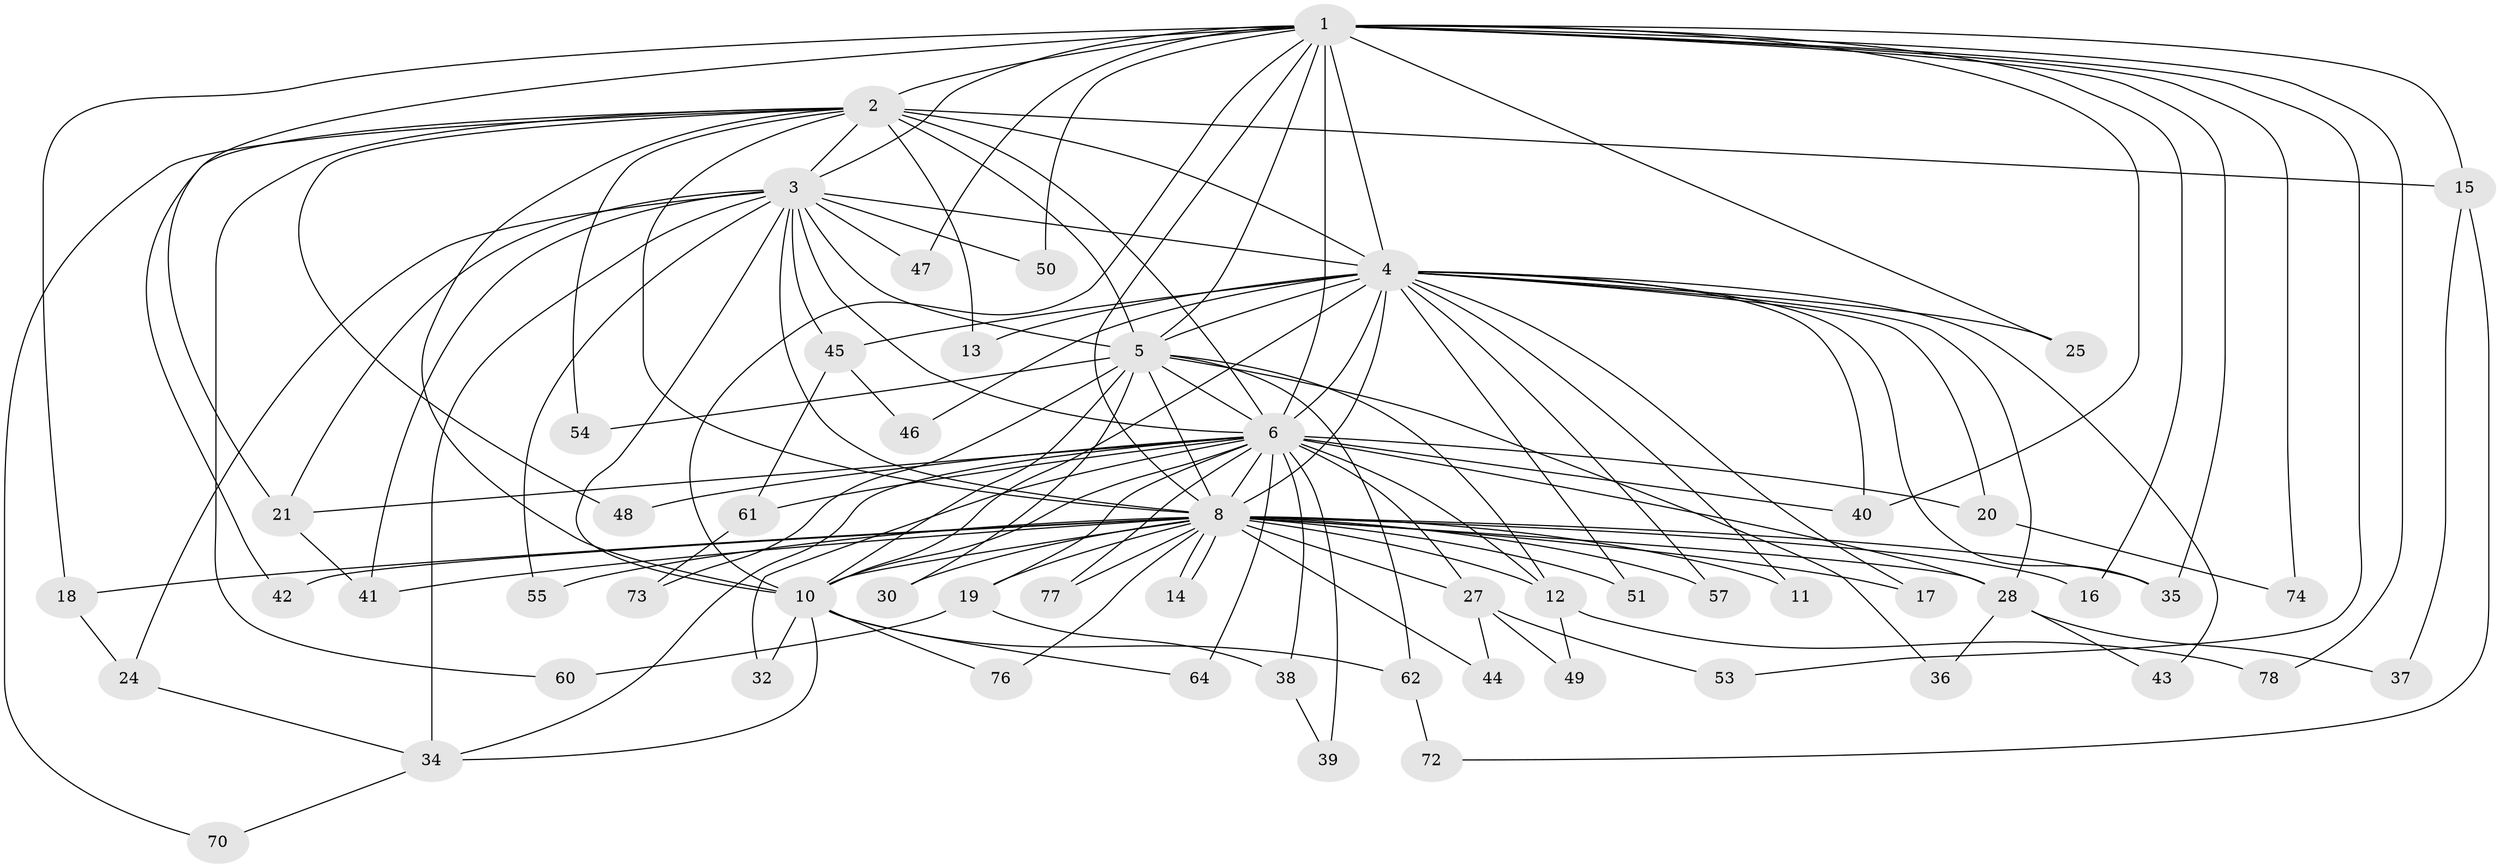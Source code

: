 // original degree distribution, {22: 0.012658227848101266, 15: 0.02531645569620253, 16: 0.02531645569620253, 17: 0.0379746835443038, 19: 0.012658227848101266, 33: 0.012658227848101266, 2: 0.569620253164557, 4: 0.08860759493670886, 5: 0.02531645569620253, 3: 0.16455696202531644, 6: 0.02531645569620253}
// Generated by graph-tools (version 1.1) at 2025/41/03/06/25 10:41:38]
// undirected, 58 vertices, 136 edges
graph export_dot {
graph [start="1"]
  node [color=gray90,style=filled];
  1 [super="+29"];
  2 [super="+26"];
  3 [super="+23"];
  4 [super="+9"];
  5 [super="+56"];
  6 [super="+7"];
  8 [super="+52"];
  10 [super="+71"];
  11;
  12 [super="+65"];
  13;
  14;
  15 [super="+31"];
  16;
  17;
  18;
  19 [super="+66"];
  20;
  21 [super="+22"];
  24 [super="+59"];
  25 [super="+67"];
  27 [super="+33"];
  28 [super="+75"];
  30;
  32;
  34 [super="+63"];
  35 [super="+68"];
  36;
  37;
  38;
  39;
  40 [super="+58"];
  41 [super="+69"];
  42;
  43;
  44;
  45;
  46;
  47;
  48;
  49;
  50;
  51;
  53;
  54;
  55;
  57;
  60;
  61;
  62;
  64;
  70;
  72;
  73;
  74;
  76;
  77 [super="+79"];
  78;
  1 -- 2 [weight=2];
  1 -- 3;
  1 -- 4 [weight=2];
  1 -- 5;
  1 -- 6 [weight=2];
  1 -- 8 [weight=2];
  1 -- 10;
  1 -- 15 [weight=2];
  1 -- 16;
  1 -- 18;
  1 -- 21;
  1 -- 25;
  1 -- 35;
  1 -- 47;
  1 -- 50;
  1 -- 74;
  1 -- 78;
  1 -- 40;
  1 -- 53;
  2 -- 3;
  2 -- 4 [weight=2];
  2 -- 5;
  2 -- 6 [weight=2];
  2 -- 8;
  2 -- 10;
  2 -- 13;
  2 -- 15;
  2 -- 42;
  2 -- 54;
  2 -- 60;
  2 -- 48;
  2 -- 70;
  3 -- 4 [weight=2];
  3 -- 5;
  3 -- 6 [weight=2];
  3 -- 8 [weight=2];
  3 -- 10;
  3 -- 24;
  3 -- 34;
  3 -- 45;
  3 -- 50;
  3 -- 55;
  3 -- 21;
  3 -- 41;
  3 -- 47;
  4 -- 5 [weight=3];
  4 -- 6 [weight=4];
  4 -- 8 [weight=2];
  4 -- 10 [weight=3];
  4 -- 17;
  4 -- 25 [weight=2];
  4 -- 28;
  4 -- 45;
  4 -- 46;
  4 -- 51;
  4 -- 35;
  4 -- 40;
  4 -- 11;
  4 -- 43;
  4 -- 13;
  4 -- 20;
  4 -- 57;
  5 -- 6 [weight=2];
  5 -- 8;
  5 -- 10;
  5 -- 12;
  5 -- 30;
  5 -- 36;
  5 -- 54;
  5 -- 62;
  5 -- 73;
  6 -- 8 [weight=2];
  6 -- 10 [weight=2];
  6 -- 19 [weight=2];
  6 -- 20;
  6 -- 21;
  6 -- 27 [weight=2];
  6 -- 34;
  6 -- 39;
  6 -- 64;
  6 -- 77 [weight=2];
  6 -- 32;
  6 -- 38;
  6 -- 40;
  6 -- 48;
  6 -- 61;
  6 -- 12;
  6 -- 28;
  8 -- 10;
  8 -- 11;
  8 -- 12;
  8 -- 14;
  8 -- 14;
  8 -- 16;
  8 -- 17;
  8 -- 18;
  8 -- 28;
  8 -- 30;
  8 -- 41;
  8 -- 42;
  8 -- 44;
  8 -- 51;
  8 -- 55;
  8 -- 57;
  8 -- 76;
  8 -- 27;
  8 -- 77;
  8 -- 35;
  8 -- 19;
  10 -- 32;
  10 -- 62;
  10 -- 64;
  10 -- 76;
  10 -- 34;
  12 -- 49;
  12 -- 78;
  15 -- 37;
  15 -- 72;
  18 -- 24;
  19 -- 38;
  19 -- 60;
  20 -- 74;
  21 -- 41;
  24 -- 34;
  27 -- 44;
  27 -- 49;
  27 -- 53;
  28 -- 36;
  28 -- 37;
  28 -- 43;
  34 -- 70;
  38 -- 39;
  45 -- 46;
  45 -- 61;
  61 -- 73;
  62 -- 72;
}
